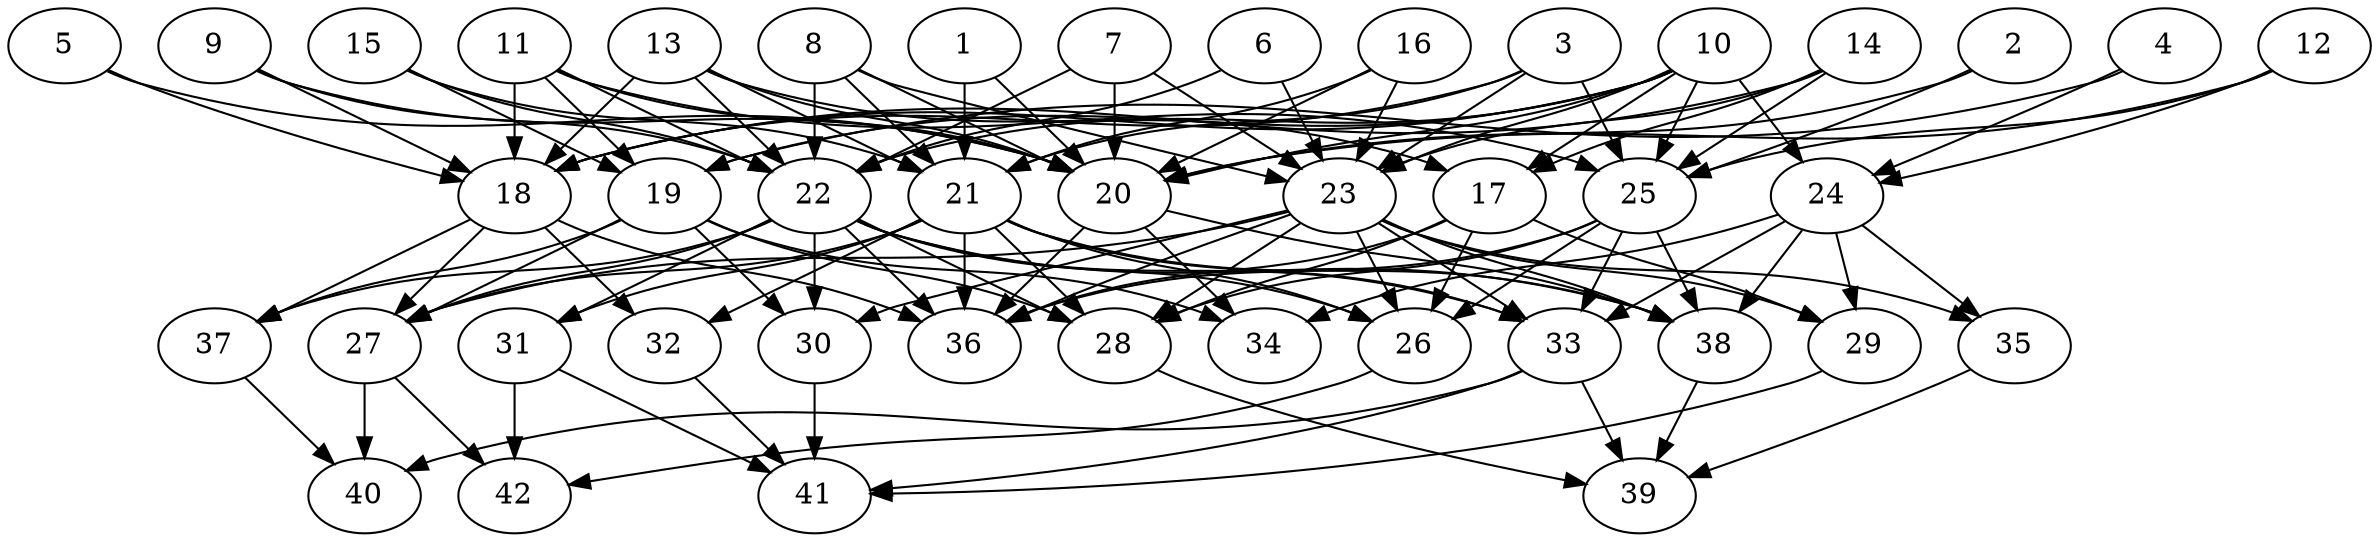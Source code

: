 // DAG (tier=3-complex, mode=data, n=42, ccr=0.509, fat=0.721, density=0.718, regular=0.305, jump=0.323, mindata=4194304, maxdata=33554432)
// DAG automatically generated by daggen at Sun Aug 24 16:33:35 2025
// /home/ermia/Project/Environments/daggen/bin/daggen --dot --ccr 0.509 --fat 0.721 --regular 0.305 --density 0.718 --jump 0.323 --mindata 4194304 --maxdata 33554432 -n 42 
digraph G {
  1 [size="60425803105283784", alpha="0.19", expect_size="30212901552641892"]
  1 -> 20 [size ="2412343577280512"]
  1 -> 21 [size ="2412343577280512"]
  2 [size="317192242571771904000", alpha="0.13", expect_size="158596121285885952000"]
  2 -> 20 [size ="372081741004800"]
  2 -> 25 [size ="372081741004800"]
  3 [size="21624972819283156", alpha="0.03", expect_size="10812486409641578"]
  3 -> 18 [size ="1410704020078592"]
  3 -> 21 [size ="1410704020078592"]
  3 -> 23 [size ="1410704020078592"]
  3 -> 25 [size ="1410704020078592"]
  4 [size="6792972686823794688", alpha="0.04", expect_size="3396486343411897344"]
  4 -> 19 [size ="2623021160333312"]
  4 -> 24 [size ="2623021160333312"]
  5 [size="32507879376648148", alpha="0.20", expect_size="16253939688324074"]
  5 -> 18 [size ="520356896964608"]
  5 -> 20 [size ="520356896964608"]
  6 [size="3478971543625050", alpha="0.09", expect_size="1739485771812525"]
  6 -> 22 [size ="146569114419200"]
  6 -> 23 [size ="146569114419200"]
  7 [size="332887599224637696", alpha="0.12", expect_size="166443799612318848"]
  7 -> 20 [size ="8493569618739200"]
  7 -> 22 [size ="8493569618739200"]
  7 -> 23 [size ="8493569618739200"]
  8 [size="21588542584387862003712", alpha="0.05", expect_size="10794271292193931001856"]
  8 -> 20 [size ="6202577557389312"]
  8 -> 21 [size ="6202577557389312"]
  8 -> 22 [size ="6202577557389312"]
  8 -> 23 [size ="6202577557389312"]
  9 [size="98423020148807376", alpha="0.11", expect_size="49211510074403688"]
  9 -> 18 [size ="2544700082880512"]
  9 -> 20 [size ="2544700082880512"]
  9 -> 22 [size ="2544700082880512"]
  10 [size="66969194886342712", alpha="0.13", expect_size="33484597443171356"]
  10 -> 17 [size ="1476061351116800"]
  10 -> 18 [size ="1476061351116800"]
  10 -> 19 [size ="1476061351116800"]
  10 -> 20 [size ="1476061351116800"]
  10 -> 22 [size ="1476061351116800"]
  10 -> 23 [size ="1476061351116800"]
  10 -> 24 [size ="1476061351116800"]
  10 -> 25 [size ="1476061351116800"]
  11 [size="18490706534683586560", alpha="0.05", expect_size="9245353267341793280"]
  11 -> 18 [size ="6107144222932992"]
  11 -> 19 [size ="6107144222932992"]
  11 -> 20 [size ="6107144222932992"]
  11 -> 22 [size ="6107144222932992"]
  11 -> 25 [size ="6107144222932992"]
  12 [size="19057783680861732864000", alpha="0.18", expect_size="9528891840430866432000"]
  12 -> 20 [size ="5707837263052800"]
  12 -> 24 [size ="5707837263052800"]
  12 -> 25 [size ="5707837263052800"]
  13 [size="61269545627375656", alpha="0.14", expect_size="30634772813687828"]
  13 -> 17 [size ="5116977093804032"]
  13 -> 18 [size ="5116977093804032"]
  13 -> 20 [size ="5116977093804032"]
  13 -> 21 [size ="5116977093804032"]
  13 -> 22 [size ="5116977093804032"]
  14 [size="3065995944940925878272", alpha="0.06", expect_size="1532997972470462939136"]
  14 -> 17 [size ="1688383260721152"]
  14 -> 18 [size ="1688383260721152"]
  14 -> 23 [size ="1688383260721152"]
  14 -> 25 [size ="1688383260721152"]
  15 [size="9191616759992621056", alpha="0.07", expect_size="4595808379996310528"]
  15 -> 19 [size ="3325646201683968"]
  15 -> 21 [size ="3325646201683968"]
  15 -> 22 [size ="3325646201683968"]
  16 [size="139107780194729984000", alpha="0.10", expect_size="69553890097364992000"]
  16 -> 20 [size ="214778563788800"]
  16 -> 21 [size ="214778563788800"]
  16 -> 23 [size ="214778563788800"]
  17 [size="1570370907367773569024", alpha="0.11", expect_size="785185453683886784512"]
  17 -> 26 [size ="1080831883870208"]
  17 -> 28 [size ="1080831883870208"]
  17 -> 29 [size ="1080831883870208"]
  17 -> 36 [size ="1080831883870208"]
  18 [size="2678488829647292416", alpha="0.05", expect_size="1339244414823646208"]
  18 -> 27 [size ="2570479416115200"]
  18 -> 32 [size ="2570479416115200"]
  18 -> 36 [size ="2570479416115200"]
  18 -> 37 [size ="2570479416115200"]
  19 [size="2260840702953062912", alpha="0.19", expect_size="1130420351476531456"]
  19 -> 27 [size ="782463886426112"]
  19 -> 28 [size ="782463886426112"]
  19 -> 30 [size ="782463886426112"]
  19 -> 34 [size ="782463886426112"]
  19 -> 37 [size ="782463886426112"]
  20 [size="48178636971519392", alpha="0.09", expect_size="24089318485759696"]
  20 -> 34 [size ="5053364031193088"]
  20 -> 36 [size ="5053364031193088"]
  20 -> 38 [size ="5053364031193088"]
  21 [size="900913612298849152", alpha="0.09", expect_size="450456806149424576"]
  21 -> 26 [size ="401119956172800"]
  21 -> 27 [size ="401119956172800"]
  21 -> 28 [size ="401119956172800"]
  21 -> 31 [size ="401119956172800"]
  21 -> 32 [size ="401119956172800"]
  21 -> 33 [size ="401119956172800"]
  21 -> 36 [size ="401119956172800"]
  21 -> 38 [size ="401119956172800"]
  22 [size="136575561724199264", alpha="0.06", expect_size="68287780862099632"]
  22 -> 26 [size ="5289540130439168"]
  22 -> 27 [size ="5289540130439168"]
  22 -> 28 [size ="5289540130439168"]
  22 -> 30 [size ="5289540130439168"]
  22 -> 31 [size ="5289540130439168"]
  22 -> 33 [size ="5289540130439168"]
  22 -> 36 [size ="5289540130439168"]
  22 -> 37 [size ="5289540130439168"]
  22 -> 38 [size ="5289540130439168"]
  23 [size="947308737185137557504", alpha="0.05", expect_size="473654368592568778752"]
  23 -> 26 [size ="771645241294848"]
  23 -> 27 [size ="771645241294848"]
  23 -> 28 [size ="771645241294848"]
  23 -> 29 [size ="771645241294848"]
  23 -> 30 [size ="771645241294848"]
  23 -> 33 [size ="771645241294848"]
  23 -> 35 [size ="771645241294848"]
  23 -> 36 [size ="771645241294848"]
  23 -> 38 [size ="771645241294848"]
  24 [size="40156968169712264", alpha="0.12", expect_size="20078484084856132"]
  24 -> 29 [size ="1811707936636928"]
  24 -> 33 [size ="1811707936636928"]
  24 -> 34 [size ="1811707936636928"]
  24 -> 35 [size ="1811707936636928"]
  24 -> 38 [size ="1811707936636928"]
  25 [size="13650400625699832", alpha="0.10", expect_size="6825200312849916"]
  25 -> 26 [size ="265326436548608"]
  25 -> 28 [size ="265326436548608"]
  25 -> 33 [size ="265326436548608"]
  25 -> 36 [size ="265326436548608"]
  25 -> 38 [size ="265326436548608"]
  26 [size="107472145994448109568", alpha="0.04", expect_size="53736072997224054784"]
  26 -> 42 [size ="180836989140992"]
  27 [size="3316972574641441734656", alpha="0.02", expect_size="1658486287320720867328"]
  27 -> 40 [size ="1779308448186368"]
  27 -> 42 [size ="1779308448186368"]
  28 [size="795421648971450240", alpha="0.09", expect_size="397710824485725120"]
  28 -> 39 [size ="1690287944499200"]
  29 [size="19386232303408325328896", alpha="0.10", expect_size="9693116151704162664448"]
  29 -> 41 [size ="5773230916763648"]
  30 [size="19826794565468303360", alpha="0.03", expect_size="9913397282734151680"]
  30 -> 41 [size ="8718185033367552"]
  31 [size="2400151668307600384", alpha="0.14", expect_size="1200075834153800192"]
  31 -> 41 [size ="1571930524090368"]
  31 -> 42 [size ="1571930524090368"]
  32 [size="69994126884057296", alpha="0.15", expect_size="34997063442028648"]
  32 -> 41 [size ="4718559192154112"]
  33 [size="278393809549014784", alpha="0.18", expect_size="139196904774507392"]
  33 -> 39 [size ="7469431311564800"]
  33 -> 40 [size ="7469431311564800"]
  33 -> 41 [size ="7469431311564800"]
  34 [size="82222663024503280", alpha="0.06", expect_size="41111331512251640"]
  35 [size="45447655791660136", alpha="0.14", expect_size="22723827895830068"]
  35 -> 39 [size ="1815655011581952"]
  36 [size="4310538602025704448", alpha="0.02", expect_size="2155269301012852224"]
  37 [size="7964111400467632750592", alpha="0.10", expect_size="3982055700233816375296"]
  37 -> 40 [size ="3190422536978432"]
  38 [size="17657895830335520768000", alpha="0.02", expect_size="8828947915167760384000"]
  38 -> 39 [size ="5424786125619200"]
  39 [size="86400933239606288", alpha="0.10", expect_size="43200466619803144"]
  40 [size="12337744665601502", alpha="0.02", expect_size="6168872332800751"]
  41 [size="153219425116566144", alpha="0.11", expect_size="76609712558283072"]
  42 [size="8869948676789764096000", alpha="0.19", expect_size="4434974338394882048000"]
}